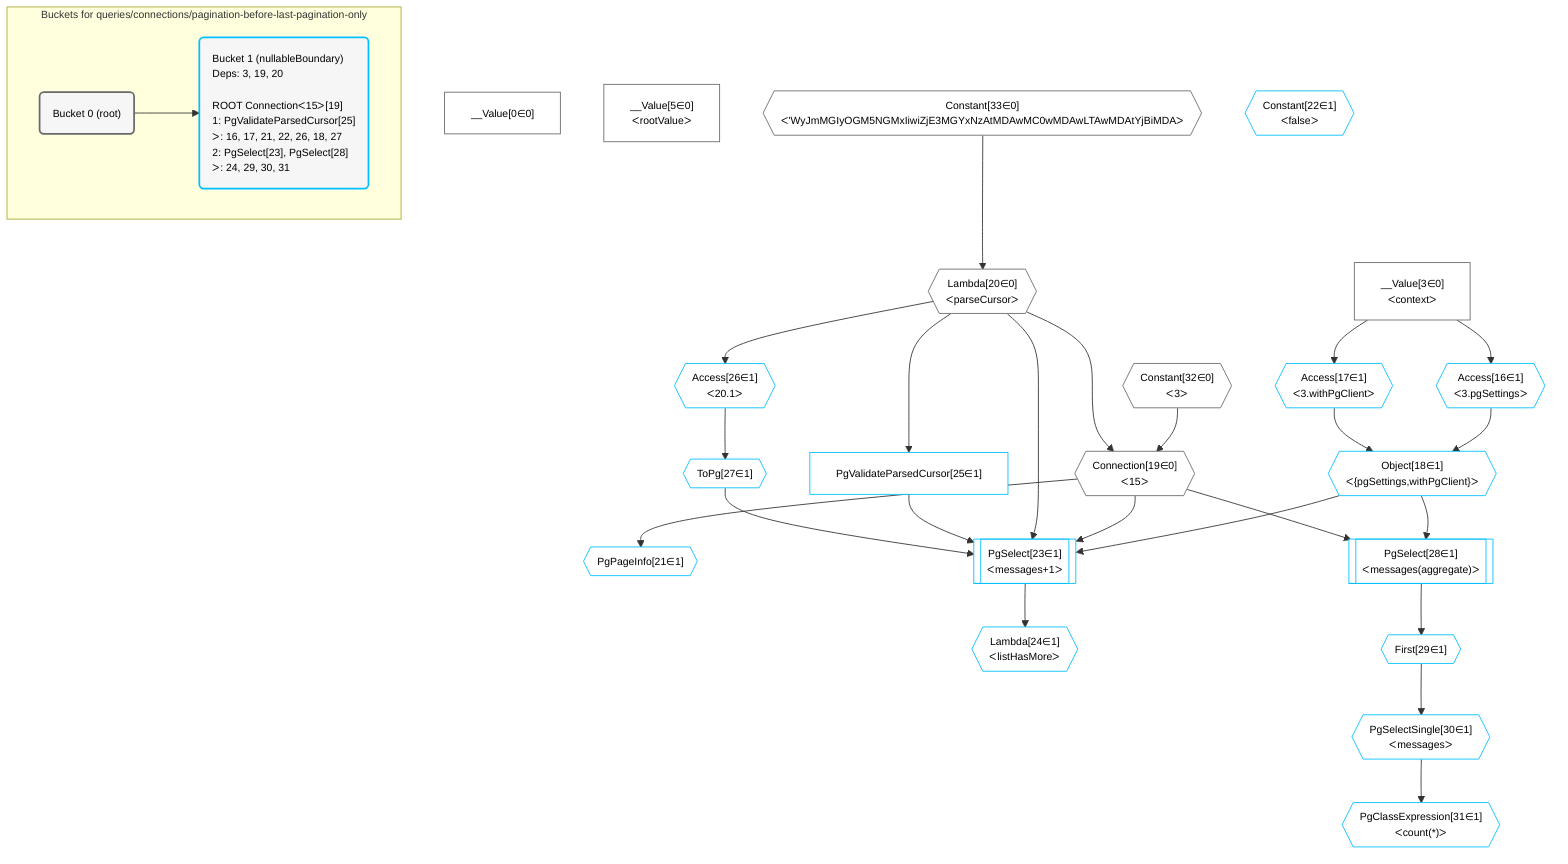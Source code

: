 %%{init: {'themeVariables': { 'fontSize': '12px'}}}%%
graph TD
    classDef path fill:#eee,stroke:#000,color:#000
    classDef plan fill:#fff,stroke-width:1px,color:#000
    classDef itemplan fill:#fff,stroke-width:2px,color:#000
    classDef unbatchedplan fill:#dff,stroke-width:1px,color:#000
    classDef sideeffectplan fill:#fcc,stroke-width:2px,color:#000
    classDef bucket fill:#f6f6f6,color:#000,stroke-width:2px,text-align:left


    %% define steps
    __Value0["__Value[0∈0]"]:::plan
    __Value3["__Value[3∈0]<br />ᐸcontextᐳ"]:::plan
    __Value5["__Value[5∈0]<br />ᐸrootValueᐳ"]:::plan
    Access16{{"Access[16∈1]<br />ᐸ3.pgSettingsᐳ"}}:::plan
    Access17{{"Access[17∈1]<br />ᐸ3.withPgClientᐳ"}}:::plan
    Object18{{"Object[18∈1]<br />ᐸ{pgSettings,withPgClient}ᐳ"}}:::plan
    Constant32{{"Constant[32∈0]<br />ᐸ3ᐳ"}}:::plan
    Constant33{{"Constant[33∈0]<br />ᐸ'WyJmMGIyOGM5NGMxIiwiZjE3MGYxNzAtMDAwMC0wMDAwLTAwMDAtYjBiMDAᐳ"}}:::plan
    Lambda20{{"Lambda[20∈0]<br />ᐸparseCursorᐳ"}}:::plan
    Connection19{{"Connection[19∈0]<br />ᐸ15ᐳ"}}:::plan
    PgPageInfo21{{"PgPageInfo[21∈1]"}}:::plan
    Constant22{{"Constant[22∈1]<br />ᐸfalseᐳ"}}:::plan
    PgValidateParsedCursor25["PgValidateParsedCursor[25∈1]"]:::plan
    Access26{{"Access[26∈1]<br />ᐸ20.1ᐳ"}}:::plan
    ToPg27{{"ToPg[27∈1]"}}:::plan
    PgSelect23[["PgSelect[23∈1]<br />ᐸmessages+1ᐳ"]]:::plan
    Lambda24{{"Lambda[24∈1]<br />ᐸlistHasMoreᐳ"}}:::plan
    PgSelect28[["PgSelect[28∈1]<br />ᐸmessages(aggregate)ᐳ"]]:::plan
    First29{{"First[29∈1]"}}:::plan
    PgSelectSingle30{{"PgSelectSingle[30∈1]<br />ᐸmessagesᐳ"}}:::plan
    PgClassExpression31{{"PgClassExpression[31∈1]<br />ᐸcount(*)ᐳ"}}:::plan

    %% plan dependencies
    __Value3 --> Access16
    __Value3 --> Access17
    Access16 & Access17 --> Object18
    Constant33 --> Lambda20
    Constant32 & Lambda20 --> Connection19
    Connection19 --> PgPageInfo21
    Lambda20 --> PgValidateParsedCursor25
    Lambda20 --> Access26
    Access26 --> ToPg27
    Object18 & Connection19 & Lambda20 & PgValidateParsedCursor25 & ToPg27 --> PgSelect23
    PgSelect23 --> Lambda24
    Object18 & Connection19 --> PgSelect28
    PgSelect28 --> First29
    First29 --> PgSelectSingle30
    PgSelectSingle30 --> PgClassExpression31

    subgraph "Buckets for queries/connections/pagination-before-last-pagination-only"
    Bucket0("Bucket 0 (root)"):::bucket
    classDef bucket0 stroke:#696969
    class Bucket0,__Value0,__Value3,__Value5,Connection19,Lambda20,Constant32,Constant33 bucket0
    Bucket1("Bucket 1 (nullableBoundary)<br />Deps: 3, 19, 20<br /><br />ROOT Connectionᐸ15ᐳ[19]<br />1: PgValidateParsedCursor[25]<br />ᐳ: 16, 17, 21, 22, 26, 18, 27<br />2: PgSelect[23], PgSelect[28]<br />ᐳ: 24, 29, 30, 31"):::bucket
    classDef bucket1 stroke:#00bfff
    class Bucket1,Access16,Access17,Object18,PgPageInfo21,Constant22,PgSelect23,Lambda24,PgValidateParsedCursor25,Access26,ToPg27,PgSelect28,First29,PgSelectSingle30,PgClassExpression31 bucket1
    Bucket0 --> Bucket1
    end